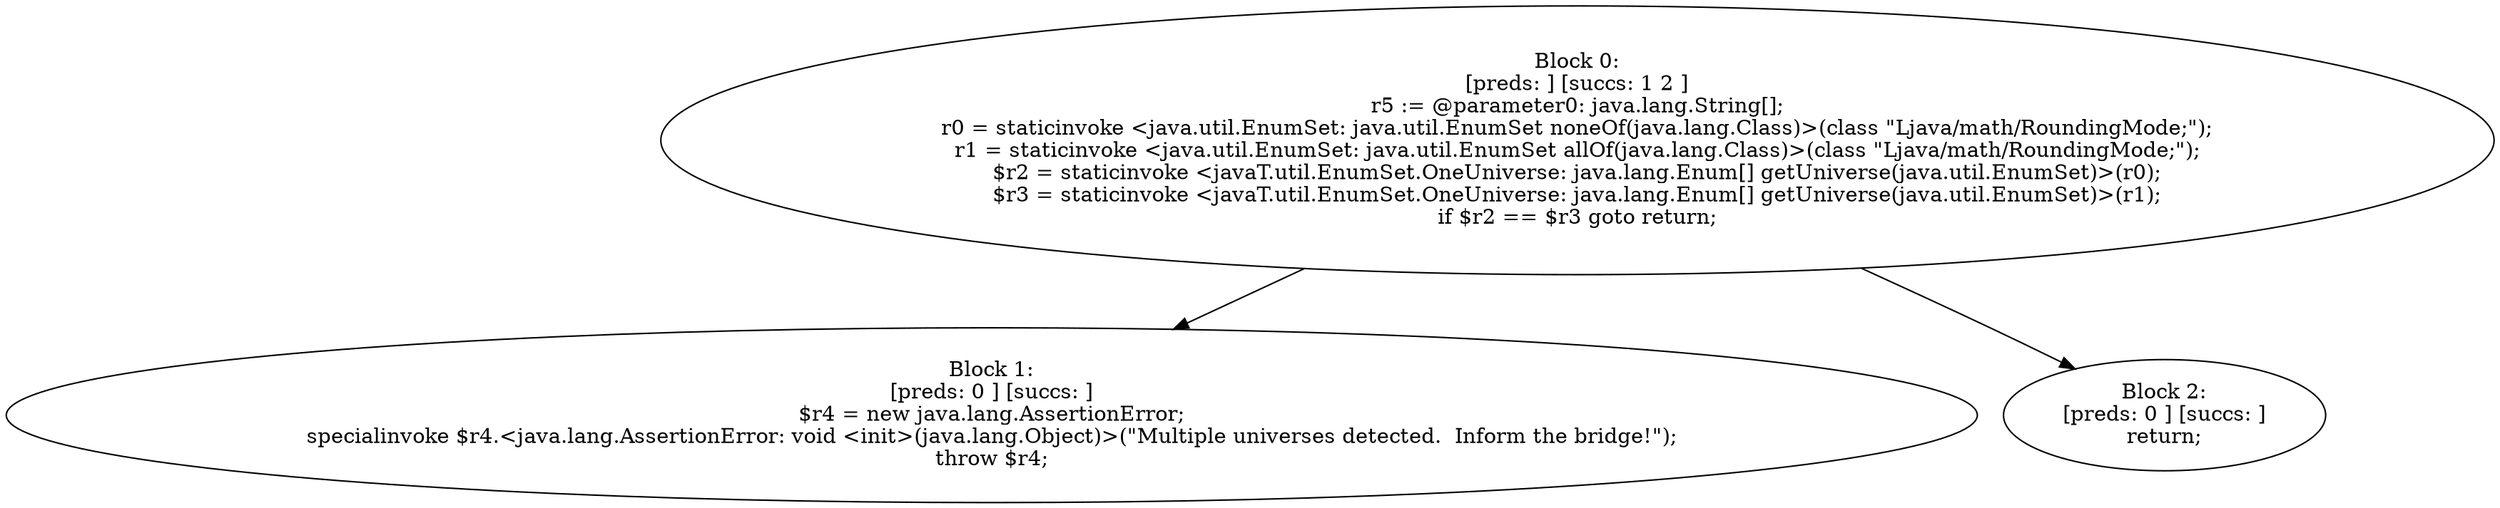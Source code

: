 digraph "unitGraph" {
    "Block 0:
[preds: ] [succs: 1 2 ]
r5 := @parameter0: java.lang.String[];
r0 = staticinvoke <java.util.EnumSet: java.util.EnumSet noneOf(java.lang.Class)>(class \"Ljava/math/RoundingMode;\");
r1 = staticinvoke <java.util.EnumSet: java.util.EnumSet allOf(java.lang.Class)>(class \"Ljava/math/RoundingMode;\");
$r2 = staticinvoke <javaT.util.EnumSet.OneUniverse: java.lang.Enum[] getUniverse(java.util.EnumSet)>(r0);
$r3 = staticinvoke <javaT.util.EnumSet.OneUniverse: java.lang.Enum[] getUniverse(java.util.EnumSet)>(r1);
if $r2 == $r3 goto return;
"
    "Block 1:
[preds: 0 ] [succs: ]
$r4 = new java.lang.AssertionError;
specialinvoke $r4.<java.lang.AssertionError: void <init>(java.lang.Object)>(\"Multiple universes detected.  Inform the bridge!\");
throw $r4;
"
    "Block 2:
[preds: 0 ] [succs: ]
return;
"
    "Block 0:
[preds: ] [succs: 1 2 ]
r5 := @parameter0: java.lang.String[];
r0 = staticinvoke <java.util.EnumSet: java.util.EnumSet noneOf(java.lang.Class)>(class \"Ljava/math/RoundingMode;\");
r1 = staticinvoke <java.util.EnumSet: java.util.EnumSet allOf(java.lang.Class)>(class \"Ljava/math/RoundingMode;\");
$r2 = staticinvoke <javaT.util.EnumSet.OneUniverse: java.lang.Enum[] getUniverse(java.util.EnumSet)>(r0);
$r3 = staticinvoke <javaT.util.EnumSet.OneUniverse: java.lang.Enum[] getUniverse(java.util.EnumSet)>(r1);
if $r2 == $r3 goto return;
"->"Block 1:
[preds: 0 ] [succs: ]
$r4 = new java.lang.AssertionError;
specialinvoke $r4.<java.lang.AssertionError: void <init>(java.lang.Object)>(\"Multiple universes detected.  Inform the bridge!\");
throw $r4;
";
    "Block 0:
[preds: ] [succs: 1 2 ]
r5 := @parameter0: java.lang.String[];
r0 = staticinvoke <java.util.EnumSet: java.util.EnumSet noneOf(java.lang.Class)>(class \"Ljava/math/RoundingMode;\");
r1 = staticinvoke <java.util.EnumSet: java.util.EnumSet allOf(java.lang.Class)>(class \"Ljava/math/RoundingMode;\");
$r2 = staticinvoke <javaT.util.EnumSet.OneUniverse: java.lang.Enum[] getUniverse(java.util.EnumSet)>(r0);
$r3 = staticinvoke <javaT.util.EnumSet.OneUniverse: java.lang.Enum[] getUniverse(java.util.EnumSet)>(r1);
if $r2 == $r3 goto return;
"->"Block 2:
[preds: 0 ] [succs: ]
return;
";
}
